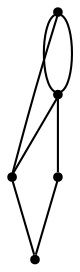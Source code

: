 graph {
  node [shape=point,comment="{\"directed\":false,\"doi\":\"10.1007/978-3-319-27261-0_14\",\"figure\":\"4\"}"]

  v0 [pos="1059.514619180392,1191.5133008205646"]
  v1 [pos="1097.13316145707,1179.338525431986"]
  v2 [pos="1131.050969103461,1154.2431552442713"]
  v3 [pos="1154.6547353992519,1119.813119742395"]
  v4 [pos="1166.2107857243273,1074.6482191292323"]

  v0 -- v4 [id="-1",pos="1059.514619180392,1191.5133008205646 1053.1085328908293,1192.5343144935657 1046.5126934260873,1193.057304061885 1039.7948175404847,1193.057304061885 969.8294989621647,1193.057304061885 913.1079309030403,1136.3363675753988 913.1079309030403,1066.3719064682646 913.1079309030403,996.4074453611306 969.8294989621647,939.6866360499212 1039.7948175404847,939.6866360499212 1109.7560028716543,939.6866360499212 1166.4817041779293,996.4074453611306 1166.4817041779293,1066.3719064682646 1166.4817041779293,1069.1533516205363 1166.392050958842,1071.9138657911374 1166.2107857243273,1074.6482191292323"]
  v1 -- v0 [id="-2",pos="1097.13316145707,1179.338525431986 1085.5346184085486,1185.2677747418877 1072.8841725311709,1189.438316270931 1059.514619180392,1191.5133008205646"]
  v0 -- v4 [id="-4",pos="1059.514619180392,1191.5133008205646 1166.2107857243273,1074.6482191292323 1166.2107857243273,1074.6482191292323 1166.2107857243273,1074.6482191292323"]
  v1 -- v2 [id="-8",pos="1097.13316145707,1179.338525431986 1131.050969103461,1154.2431552442713 1131.050969103461,1154.2431552442713 1131.050969103461,1154.2431552442713"]
  v4 -- v3 [id="-12",pos="1166.2107857243273,1074.6482191292323 1154.6547353992519,1119.813119742395 1154.6547353992519,1119.813119742395 1154.6547353992519,1119.813119742395"]
  v4 -- v1 [id="-13",pos="1166.2107857243273,1074.6482191292323 1097.13316145707,1179.338525431986 1097.13316145707,1179.338525431986 1097.13316145707,1179.338525431986"]
  v3 -- v2 [id="-17",pos="1154.6547353992519,1119.813119742395 1148.7300813898441,1132.5994768972532 1140.7089192209244,1144.214947445772 1131.050969103461,1154.2431552442713"]
}